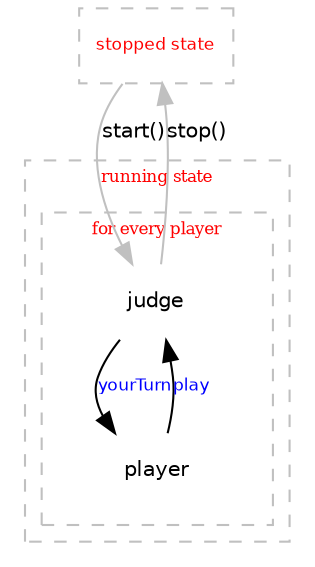 # dot a.dot -Tjpg > a.jpg

digraph G {
    node            [fontname="Bitstream Vera Sans", fontsize=10, shape=plaintext]
    edge            [fontname="Bitstream Vera Sans", fontsize=10]
    
    whileStopped    [label="stopped state", fontsize=8, shape=box, style=dashed, color=grey, fontcolor=red]

    subgraph cluster_onEveryFrame {
        label="running state"
        fontsize=8
        shape=box
        style=dashed
        color=grey
        fontcolor=red

        subgraph cluster_forEveryPlayer {
            label="for every player"
            fontsize=8
            shape=box
            style=dashed
            color=grey
            fontcolor=red

            judge  -> player [label="yourTurn", fontcolor=blue, fontsize=8] 
            player -> judge  [label="play",     fontcolor=blue, fontsize=8]

            judge  [label="judge"]
            player [label="player"]
        }
    }

    whileStopped         -> judge [label="start()", color=grey]
    judge -> whileStopped         [label="stop()",  color=grey]
}
